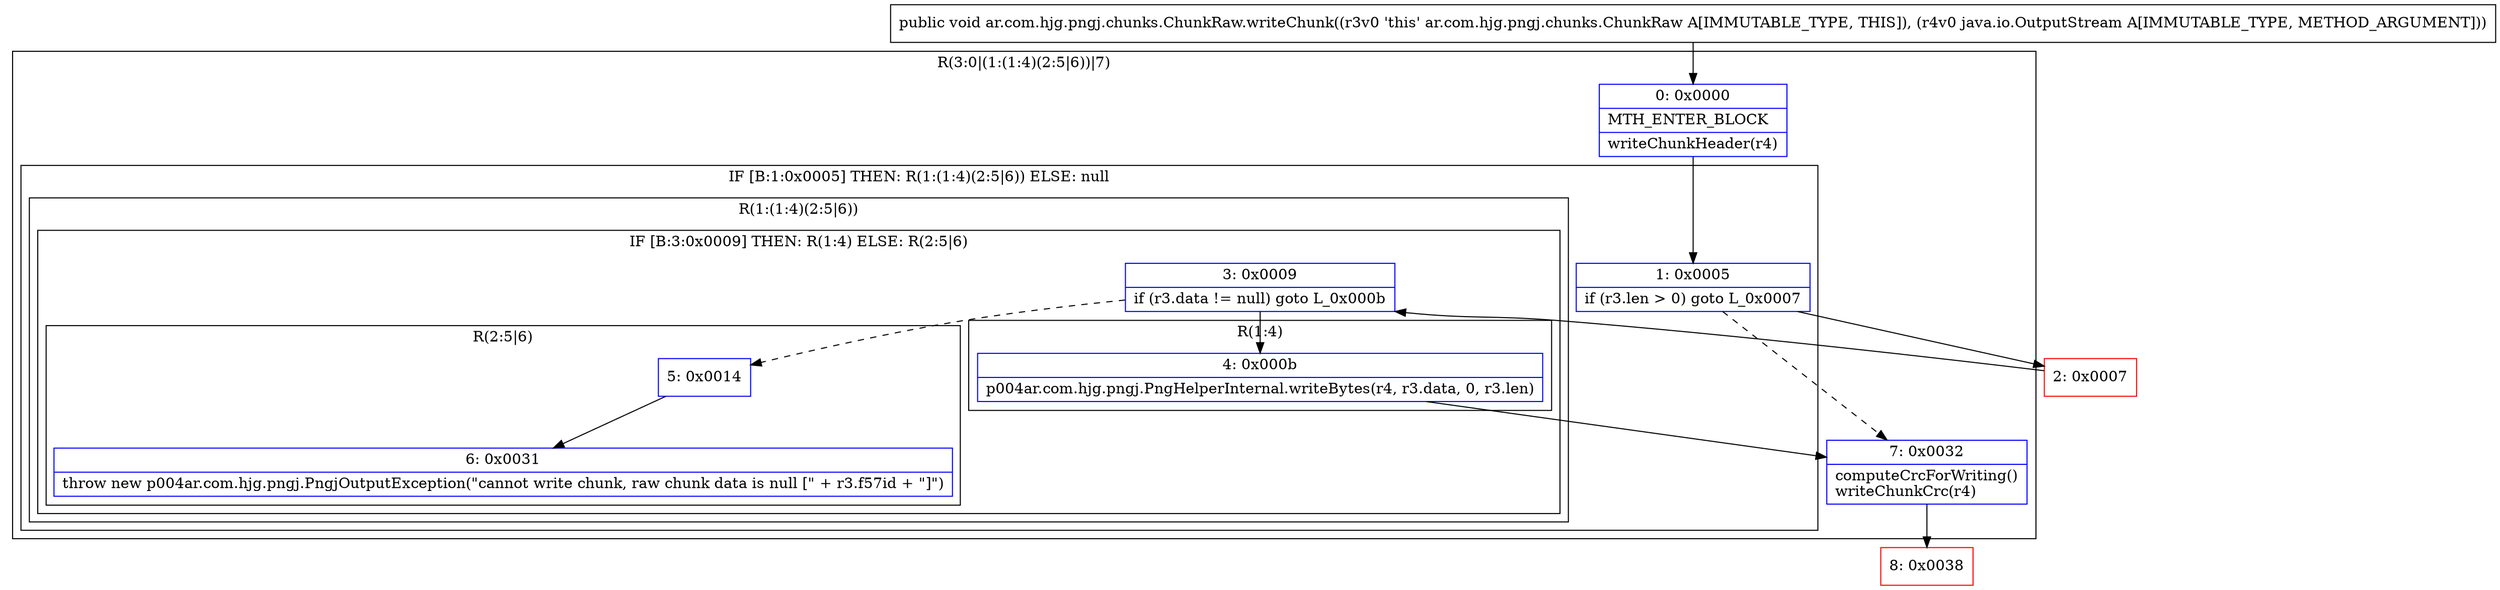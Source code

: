 digraph "CFG forar.com.hjg.pngj.chunks.ChunkRaw.writeChunk(Ljava\/io\/OutputStream;)V" {
subgraph cluster_Region_50204704 {
label = "R(3:0|(1:(1:4)(2:5|6))|7)";
node [shape=record,color=blue];
Node_0 [shape=record,label="{0\:\ 0x0000|MTH_ENTER_BLOCK\l|writeChunkHeader(r4)\l}"];
subgraph cluster_IfRegion_664925449 {
label = "IF [B:1:0x0005] THEN: R(1:(1:4)(2:5|6)) ELSE: null";
node [shape=record,color=blue];
Node_1 [shape=record,label="{1\:\ 0x0005|if (r3.len \> 0) goto L_0x0007\l}"];
subgraph cluster_Region_422440207 {
label = "R(1:(1:4)(2:5|6))";
node [shape=record,color=blue];
subgraph cluster_IfRegion_2063509238 {
label = "IF [B:3:0x0009] THEN: R(1:4) ELSE: R(2:5|6)";
node [shape=record,color=blue];
Node_3 [shape=record,label="{3\:\ 0x0009|if (r3.data != null) goto L_0x000b\l}"];
subgraph cluster_Region_150197913 {
label = "R(1:4)";
node [shape=record,color=blue];
Node_4 [shape=record,label="{4\:\ 0x000b|p004ar.com.hjg.pngj.PngHelperInternal.writeBytes(r4, r3.data, 0, r3.len)\l}"];
}
subgraph cluster_Region_542274355 {
label = "R(2:5|6)";
node [shape=record,color=blue];
Node_5 [shape=record,label="{5\:\ 0x0014}"];
Node_6 [shape=record,label="{6\:\ 0x0031|throw new p004ar.com.hjg.pngj.PngjOutputException(\"cannot write chunk, raw chunk data is null [\" + r3.f57id + \"]\")\l}"];
}
}
}
}
Node_7 [shape=record,label="{7\:\ 0x0032|computeCrcForWriting()\lwriteChunkCrc(r4)\l}"];
}
Node_2 [shape=record,color=red,label="{2\:\ 0x0007}"];
Node_8 [shape=record,color=red,label="{8\:\ 0x0038}"];
MethodNode[shape=record,label="{public void ar.com.hjg.pngj.chunks.ChunkRaw.writeChunk((r3v0 'this' ar.com.hjg.pngj.chunks.ChunkRaw A[IMMUTABLE_TYPE, THIS]), (r4v0 java.io.OutputStream A[IMMUTABLE_TYPE, METHOD_ARGUMENT])) }"];
MethodNode -> Node_0;
Node_0 -> Node_1;
Node_1 -> Node_2;
Node_1 -> Node_7[style=dashed];
Node_3 -> Node_4;
Node_3 -> Node_5[style=dashed];
Node_4 -> Node_7;
Node_5 -> Node_6;
Node_7 -> Node_8;
Node_2 -> Node_3;
}

